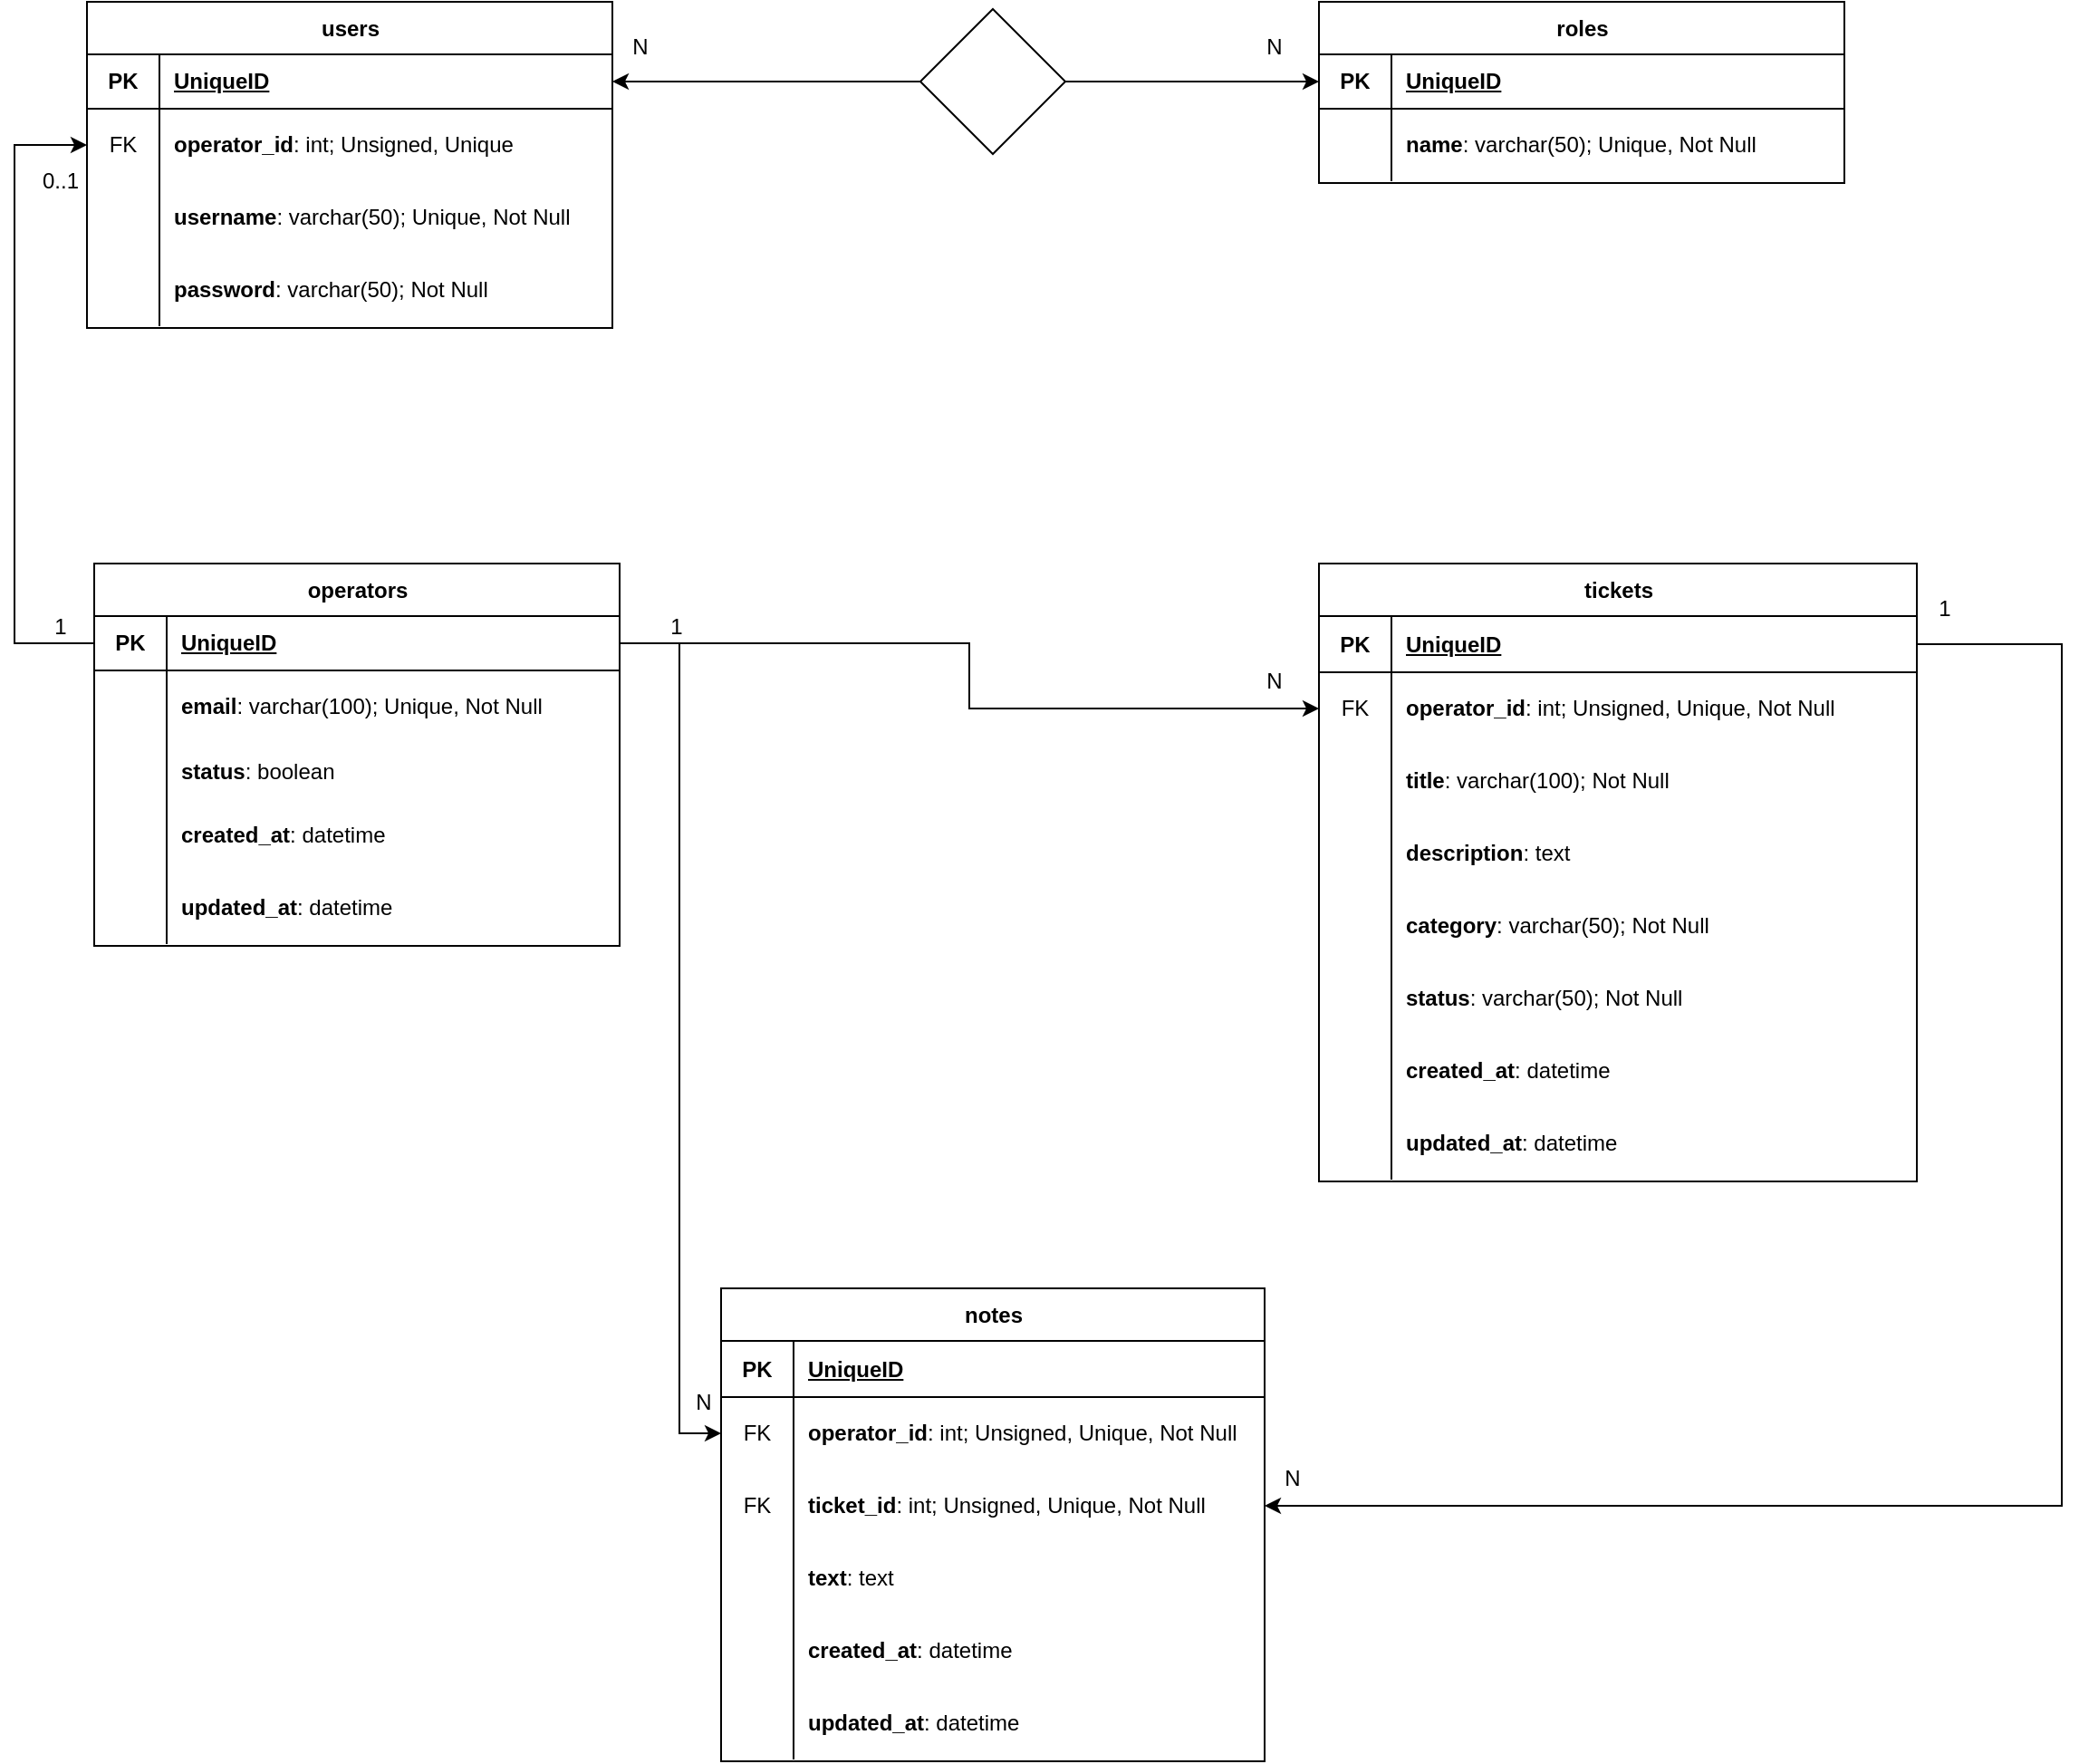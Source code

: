 <mxfile version="24.7.16">
  <diagram name="Pagina-1" id="aKcn8x8YRmhTOAxsy4Pp">
    <mxGraphModel dx="1290" dy="1691" grid="1" gridSize="10" guides="1" tooltips="1" connect="1" arrows="1" fold="1" page="1" pageScale="1" pageWidth="827" pageHeight="1169" math="0" shadow="0">
      <root>
        <mxCell id="0" />
        <mxCell id="1" parent="0" />
        <mxCell id="Iv4Y6c-sv0pPElinfw1h-1" value="operators" style="shape=table;startSize=29;container=1;collapsible=1;childLayout=tableLayout;fixedRows=1;rowLines=0;fontStyle=1;align=center;resizeLast=1;html=1;" parent="1" vertex="1">
          <mxGeometry x="124" y="160" width="290" height="211" as="geometry">
            <mxRectangle x="124" y="160" width="90" height="30" as="alternateBounds" />
          </mxGeometry>
        </mxCell>
        <mxCell id="Iv4Y6c-sv0pPElinfw1h-2" value="" style="shape=tableRow;horizontal=0;startSize=0;swimlaneHead=0;swimlaneBody=0;fillColor=none;collapsible=0;dropTarget=0;points=[[0,0.5],[1,0.5]];portConstraint=eastwest;top=0;left=0;right=0;bottom=1;" parent="Iv4Y6c-sv0pPElinfw1h-1" vertex="1">
          <mxGeometry y="29" width="290" height="30" as="geometry" />
        </mxCell>
        <mxCell id="Iv4Y6c-sv0pPElinfw1h-3" value="PK" style="shape=partialRectangle;connectable=0;fillColor=none;top=0;left=0;bottom=0;right=0;fontStyle=1;overflow=hidden;whiteSpace=wrap;html=1;" parent="Iv4Y6c-sv0pPElinfw1h-2" vertex="1">
          <mxGeometry width="40" height="30" as="geometry">
            <mxRectangle width="40" height="30" as="alternateBounds" />
          </mxGeometry>
        </mxCell>
        <mxCell id="Iv4Y6c-sv0pPElinfw1h-4" value="UniqueID" style="shape=partialRectangle;connectable=0;fillColor=none;top=0;left=0;bottom=0;right=0;align=left;spacingLeft=6;fontStyle=5;overflow=hidden;whiteSpace=wrap;html=1;" parent="Iv4Y6c-sv0pPElinfw1h-2" vertex="1">
          <mxGeometry x="40" width="250" height="30" as="geometry">
            <mxRectangle width="250" height="30" as="alternateBounds" />
          </mxGeometry>
        </mxCell>
        <mxCell id="Iv4Y6c-sv0pPElinfw1h-11" value="" style="shape=tableRow;horizontal=0;startSize=0;swimlaneHead=0;swimlaneBody=0;fillColor=none;collapsible=0;dropTarget=0;points=[[0,0.5],[1,0.5]];portConstraint=eastwest;top=0;left=0;right=0;bottom=0;" parent="Iv4Y6c-sv0pPElinfw1h-1" vertex="1">
          <mxGeometry y="59" width="290" height="40" as="geometry" />
        </mxCell>
        <mxCell id="Iv4Y6c-sv0pPElinfw1h-12" value="" style="shape=partialRectangle;connectable=0;fillColor=none;top=0;left=0;bottom=0;right=0;editable=1;overflow=hidden;whiteSpace=wrap;html=1;" parent="Iv4Y6c-sv0pPElinfw1h-11" vertex="1">
          <mxGeometry width="40" height="40" as="geometry">
            <mxRectangle width="40" height="40" as="alternateBounds" />
          </mxGeometry>
        </mxCell>
        <mxCell id="Iv4Y6c-sv0pPElinfw1h-13" value="&lt;b&gt;email&lt;/b&gt;: varchar(100); Unique, Not Null&amp;nbsp; &amp;nbsp;" style="shape=partialRectangle;connectable=0;fillColor=none;top=0;left=0;bottom=0;right=0;align=left;spacingLeft=6;overflow=hidden;whiteSpace=wrap;html=1;" parent="Iv4Y6c-sv0pPElinfw1h-11" vertex="1">
          <mxGeometry x="40" width="250" height="40" as="geometry">
            <mxRectangle width="250" height="40" as="alternateBounds" />
          </mxGeometry>
        </mxCell>
        <mxCell id="Iv4Y6c-sv0pPElinfw1h-14" value="" style="shape=tableRow;horizontal=0;startSize=0;swimlaneHead=0;swimlaneBody=0;fillColor=none;collapsible=0;dropTarget=0;points=[[0,0.5],[1,0.5]];portConstraint=eastwest;top=0;left=0;right=0;bottom=0;" parent="Iv4Y6c-sv0pPElinfw1h-1" vertex="1">
          <mxGeometry y="99" width="290" height="31" as="geometry" />
        </mxCell>
        <mxCell id="Iv4Y6c-sv0pPElinfw1h-15" value="" style="shape=partialRectangle;connectable=0;fillColor=none;top=0;left=0;bottom=0;right=0;editable=1;overflow=hidden;whiteSpace=wrap;html=1;" parent="Iv4Y6c-sv0pPElinfw1h-14" vertex="1">
          <mxGeometry width="40" height="31" as="geometry">
            <mxRectangle width="40" height="31" as="alternateBounds" />
          </mxGeometry>
        </mxCell>
        <mxCell id="Iv4Y6c-sv0pPElinfw1h-16" value="&lt;b&gt;status&lt;/b&gt;:&lt;b&gt;&amp;nbsp;&lt;/b&gt;boolean" style="shape=partialRectangle;connectable=0;fillColor=none;top=0;left=0;bottom=0;right=0;align=left;spacingLeft=6;overflow=hidden;whiteSpace=wrap;html=1;" parent="Iv4Y6c-sv0pPElinfw1h-14" vertex="1">
          <mxGeometry x="40" width="250" height="31" as="geometry">
            <mxRectangle width="250" height="31" as="alternateBounds" />
          </mxGeometry>
        </mxCell>
        <mxCell id="Iv4Y6c-sv0pPElinfw1h-17" value="" style="shape=tableRow;horizontal=0;startSize=0;swimlaneHead=0;swimlaneBody=0;fillColor=none;collapsible=0;dropTarget=0;points=[[0,0.5],[1,0.5]];portConstraint=eastwest;top=0;left=0;right=0;bottom=0;" parent="Iv4Y6c-sv0pPElinfw1h-1" vertex="1">
          <mxGeometry y="130" width="290" height="40" as="geometry" />
        </mxCell>
        <mxCell id="Iv4Y6c-sv0pPElinfw1h-18" value="" style="shape=partialRectangle;connectable=0;fillColor=none;top=0;left=0;bottom=0;right=0;editable=1;overflow=hidden;whiteSpace=wrap;html=1;" parent="Iv4Y6c-sv0pPElinfw1h-17" vertex="1">
          <mxGeometry width="40" height="40" as="geometry">
            <mxRectangle width="40" height="40" as="alternateBounds" />
          </mxGeometry>
        </mxCell>
        <mxCell id="Iv4Y6c-sv0pPElinfw1h-19" value="&lt;b&gt;created_at&lt;/b&gt;: datetime&amp;nbsp;&amp;nbsp;" style="shape=partialRectangle;connectable=0;fillColor=none;top=0;left=0;bottom=0;right=0;align=left;spacingLeft=6;overflow=hidden;whiteSpace=wrap;html=1;" parent="Iv4Y6c-sv0pPElinfw1h-17" vertex="1">
          <mxGeometry x="40" width="250" height="40" as="geometry">
            <mxRectangle width="250" height="40" as="alternateBounds" />
          </mxGeometry>
        </mxCell>
        <mxCell id="Iv4Y6c-sv0pPElinfw1h-20" value="" style="shape=tableRow;horizontal=0;startSize=0;swimlaneHead=0;swimlaneBody=0;fillColor=none;collapsible=0;dropTarget=0;points=[[0,0.5],[1,0.5]];portConstraint=eastwest;top=0;left=0;right=0;bottom=0;" parent="Iv4Y6c-sv0pPElinfw1h-1" vertex="1">
          <mxGeometry y="170" width="290" height="40" as="geometry" />
        </mxCell>
        <mxCell id="Iv4Y6c-sv0pPElinfw1h-21" value="" style="shape=partialRectangle;connectable=0;fillColor=none;top=0;left=0;bottom=0;right=0;editable=1;overflow=hidden;whiteSpace=wrap;html=1;" parent="Iv4Y6c-sv0pPElinfw1h-20" vertex="1">
          <mxGeometry width="40" height="40" as="geometry">
            <mxRectangle width="40" height="40" as="alternateBounds" />
          </mxGeometry>
        </mxCell>
        <mxCell id="Iv4Y6c-sv0pPElinfw1h-22" value="&lt;b&gt;updated_at&lt;/b&gt;: datetime&amp;nbsp; &amp;nbsp;" style="shape=partialRectangle;connectable=0;fillColor=none;top=0;left=0;bottom=0;right=0;align=left;spacingLeft=6;overflow=hidden;whiteSpace=wrap;html=1;" parent="Iv4Y6c-sv0pPElinfw1h-20" vertex="1">
          <mxGeometry x="40" width="250" height="40" as="geometry">
            <mxRectangle width="250" height="40" as="alternateBounds" />
          </mxGeometry>
        </mxCell>
        <mxCell id="Iv4Y6c-sv0pPElinfw1h-23" value="tickets" style="shape=table;startSize=29;container=1;collapsible=1;childLayout=tableLayout;fixedRows=1;rowLines=0;fontStyle=1;align=center;resizeLast=1;html=1;" parent="1" vertex="1">
          <mxGeometry x="800" y="160" width="330" height="341" as="geometry">
            <mxRectangle x="800" y="160" width="70" height="30" as="alternateBounds" />
          </mxGeometry>
        </mxCell>
        <mxCell id="Iv4Y6c-sv0pPElinfw1h-24" value="" style="shape=tableRow;horizontal=0;startSize=0;swimlaneHead=0;swimlaneBody=0;fillColor=none;collapsible=0;dropTarget=0;points=[[0,0.5],[1,0.5]];portConstraint=eastwest;top=0;left=0;right=0;bottom=1;" parent="Iv4Y6c-sv0pPElinfw1h-23" vertex="1">
          <mxGeometry y="29" width="330" height="31" as="geometry" />
        </mxCell>
        <mxCell id="Iv4Y6c-sv0pPElinfw1h-25" value="PK" style="shape=partialRectangle;connectable=0;fillColor=none;top=0;left=0;bottom=0;right=0;fontStyle=1;overflow=hidden;whiteSpace=wrap;html=1;" parent="Iv4Y6c-sv0pPElinfw1h-24" vertex="1">
          <mxGeometry width="40" height="31" as="geometry">
            <mxRectangle width="40" height="31" as="alternateBounds" />
          </mxGeometry>
        </mxCell>
        <mxCell id="Iv4Y6c-sv0pPElinfw1h-26" value="UniqueID" style="shape=partialRectangle;connectable=0;fillColor=none;top=0;left=0;bottom=0;right=0;align=left;spacingLeft=6;fontStyle=5;overflow=hidden;whiteSpace=wrap;html=1;" parent="Iv4Y6c-sv0pPElinfw1h-24" vertex="1">
          <mxGeometry x="40" width="290" height="31" as="geometry">
            <mxRectangle width="290" height="31" as="alternateBounds" />
          </mxGeometry>
        </mxCell>
        <mxCell id="Iv4Y6c-sv0pPElinfw1h-27" value="" style="shape=tableRow;horizontal=0;startSize=0;swimlaneHead=0;swimlaneBody=0;fillColor=none;collapsible=0;dropTarget=0;points=[[0,0.5],[1,0.5]];portConstraint=eastwest;top=0;left=0;right=0;bottom=0;" parent="Iv4Y6c-sv0pPElinfw1h-23" vertex="1">
          <mxGeometry y="60" width="330" height="40" as="geometry" />
        </mxCell>
        <mxCell id="Iv4Y6c-sv0pPElinfw1h-28" value="FK" style="shape=partialRectangle;connectable=0;fillColor=none;top=0;left=0;bottom=0;right=0;editable=1;overflow=hidden;whiteSpace=wrap;html=1;" parent="Iv4Y6c-sv0pPElinfw1h-27" vertex="1">
          <mxGeometry width="40" height="40" as="geometry">
            <mxRectangle width="40" height="40" as="alternateBounds" />
          </mxGeometry>
        </mxCell>
        <mxCell id="Iv4Y6c-sv0pPElinfw1h-29" value="&lt;b&gt;operator_id&lt;/b&gt;: int; Unsigned, Unique, Not Null&lt;b&gt;&amp;nbsp;&lt;/b&gt;" style="shape=partialRectangle;connectable=0;fillColor=none;top=0;left=0;bottom=0;right=0;align=left;spacingLeft=6;overflow=hidden;whiteSpace=wrap;html=1;" parent="Iv4Y6c-sv0pPElinfw1h-27" vertex="1">
          <mxGeometry x="40" width="290" height="40" as="geometry">
            <mxRectangle width="290" height="40" as="alternateBounds" />
          </mxGeometry>
        </mxCell>
        <mxCell id="Iv4Y6c-sv0pPElinfw1h-30" value="" style="shape=tableRow;horizontal=0;startSize=0;swimlaneHead=0;swimlaneBody=0;fillColor=none;collapsible=0;dropTarget=0;points=[[0,0.5],[1,0.5]];portConstraint=eastwest;top=0;left=0;right=0;bottom=0;" parent="Iv4Y6c-sv0pPElinfw1h-23" vertex="1">
          <mxGeometry y="100" width="330" height="40" as="geometry" />
        </mxCell>
        <mxCell id="Iv4Y6c-sv0pPElinfw1h-31" value="" style="shape=partialRectangle;connectable=0;fillColor=none;top=0;left=0;bottom=0;right=0;editable=1;overflow=hidden;whiteSpace=wrap;html=1;" parent="Iv4Y6c-sv0pPElinfw1h-30" vertex="1">
          <mxGeometry width="40" height="40" as="geometry">
            <mxRectangle width="40" height="40" as="alternateBounds" />
          </mxGeometry>
        </mxCell>
        <mxCell id="Iv4Y6c-sv0pPElinfw1h-32" value="&lt;b&gt;title&lt;/b&gt;: varchar(100); Not Null&amp;nbsp; &amp;nbsp;" style="shape=partialRectangle;connectable=0;fillColor=none;top=0;left=0;bottom=0;right=0;align=left;spacingLeft=6;overflow=hidden;whiteSpace=wrap;html=1;" parent="Iv4Y6c-sv0pPElinfw1h-30" vertex="1">
          <mxGeometry x="40" width="290" height="40" as="geometry">
            <mxRectangle width="290" height="40" as="alternateBounds" />
          </mxGeometry>
        </mxCell>
        <mxCell id="Iv4Y6c-sv0pPElinfw1h-33" value="" style="shape=tableRow;horizontal=0;startSize=0;swimlaneHead=0;swimlaneBody=0;fillColor=none;collapsible=0;dropTarget=0;points=[[0,0.5],[1,0.5]];portConstraint=eastwest;top=0;left=0;right=0;bottom=0;" parent="Iv4Y6c-sv0pPElinfw1h-23" vertex="1">
          <mxGeometry y="140" width="330" height="40" as="geometry" />
        </mxCell>
        <mxCell id="Iv4Y6c-sv0pPElinfw1h-34" value="" style="shape=partialRectangle;connectable=0;fillColor=none;top=0;left=0;bottom=0;right=0;editable=1;overflow=hidden;whiteSpace=wrap;html=1;" parent="Iv4Y6c-sv0pPElinfw1h-33" vertex="1">
          <mxGeometry width="40" height="40" as="geometry">
            <mxRectangle width="40" height="40" as="alternateBounds" />
          </mxGeometry>
        </mxCell>
        <mxCell id="Iv4Y6c-sv0pPElinfw1h-35" value="&lt;b&gt;description&lt;/b&gt;: text&amp;nbsp; &amp;nbsp;" style="shape=partialRectangle;connectable=0;fillColor=none;top=0;left=0;bottom=0;right=0;align=left;spacingLeft=6;overflow=hidden;whiteSpace=wrap;html=1;" parent="Iv4Y6c-sv0pPElinfw1h-33" vertex="1">
          <mxGeometry x="40" width="290" height="40" as="geometry">
            <mxRectangle width="290" height="40" as="alternateBounds" />
          </mxGeometry>
        </mxCell>
        <mxCell id="dPApMcSVimy8-bqEIBp_-1" value="" style="shape=tableRow;horizontal=0;startSize=0;swimlaneHead=0;swimlaneBody=0;fillColor=none;collapsible=0;dropTarget=0;points=[[0,0.5],[1,0.5]];portConstraint=eastwest;top=0;left=0;right=0;bottom=0;" vertex="1" parent="Iv4Y6c-sv0pPElinfw1h-23">
          <mxGeometry y="180" width="330" height="40" as="geometry" />
        </mxCell>
        <mxCell id="dPApMcSVimy8-bqEIBp_-2" value="" style="shape=partialRectangle;connectable=0;fillColor=none;top=0;left=0;bottom=0;right=0;editable=1;overflow=hidden;whiteSpace=wrap;html=1;" vertex="1" parent="dPApMcSVimy8-bqEIBp_-1">
          <mxGeometry width="40" height="40" as="geometry">
            <mxRectangle width="40" height="40" as="alternateBounds" />
          </mxGeometry>
        </mxCell>
        <mxCell id="dPApMcSVimy8-bqEIBp_-3" value="&lt;b&gt;category&lt;/b&gt;: varchar(50); Not Null" style="shape=partialRectangle;connectable=0;fillColor=none;top=0;left=0;bottom=0;right=0;align=left;spacingLeft=6;overflow=hidden;whiteSpace=wrap;html=1;" vertex="1" parent="dPApMcSVimy8-bqEIBp_-1">
          <mxGeometry x="40" width="290" height="40" as="geometry">
            <mxRectangle width="290" height="40" as="alternateBounds" />
          </mxGeometry>
        </mxCell>
        <mxCell id="Iv4Y6c-sv0pPElinfw1h-36" value="" style="shape=tableRow;horizontal=0;startSize=0;swimlaneHead=0;swimlaneBody=0;fillColor=none;collapsible=0;dropTarget=0;points=[[0,0.5],[1,0.5]];portConstraint=eastwest;top=0;left=0;right=0;bottom=0;" parent="Iv4Y6c-sv0pPElinfw1h-23" vertex="1">
          <mxGeometry y="220" width="330" height="40" as="geometry" />
        </mxCell>
        <mxCell id="Iv4Y6c-sv0pPElinfw1h-37" value="" style="shape=partialRectangle;connectable=0;fillColor=none;top=0;left=0;bottom=0;right=0;editable=1;overflow=hidden;whiteSpace=wrap;html=1;" parent="Iv4Y6c-sv0pPElinfw1h-36" vertex="1">
          <mxGeometry width="40" height="40" as="geometry">
            <mxRectangle width="40" height="40" as="alternateBounds" />
          </mxGeometry>
        </mxCell>
        <mxCell id="Iv4Y6c-sv0pPElinfw1h-38" value="&lt;b&gt;status&lt;/b&gt;: varchar(50); Not Null&lt;b&gt;&amp;nbsp;&lt;/b&gt;" style="shape=partialRectangle;connectable=0;fillColor=none;top=0;left=0;bottom=0;right=0;align=left;spacingLeft=6;overflow=hidden;whiteSpace=wrap;html=1;" parent="Iv4Y6c-sv0pPElinfw1h-36" vertex="1">
          <mxGeometry x="40" width="290" height="40" as="geometry">
            <mxRectangle width="290" height="40" as="alternateBounds" />
          </mxGeometry>
        </mxCell>
        <mxCell id="Iv4Y6c-sv0pPElinfw1h-39" value="" style="shape=tableRow;horizontal=0;startSize=0;swimlaneHead=0;swimlaneBody=0;fillColor=none;collapsible=0;dropTarget=0;points=[[0,0.5],[1,0.5]];portConstraint=eastwest;top=0;left=0;right=0;bottom=0;" parent="Iv4Y6c-sv0pPElinfw1h-23" vertex="1">
          <mxGeometry y="260" width="330" height="40" as="geometry" />
        </mxCell>
        <mxCell id="Iv4Y6c-sv0pPElinfw1h-40" value="" style="shape=partialRectangle;connectable=0;fillColor=none;top=0;left=0;bottom=0;right=0;editable=1;overflow=hidden;whiteSpace=wrap;html=1;" parent="Iv4Y6c-sv0pPElinfw1h-39" vertex="1">
          <mxGeometry width="40" height="40" as="geometry">
            <mxRectangle width="40" height="40" as="alternateBounds" />
          </mxGeometry>
        </mxCell>
        <mxCell id="Iv4Y6c-sv0pPElinfw1h-41" value="&lt;b&gt;created_at&lt;/b&gt;: datetime&amp;nbsp;&amp;nbsp;" style="shape=partialRectangle;connectable=0;fillColor=none;top=0;left=0;bottom=0;right=0;align=left;spacingLeft=6;overflow=hidden;whiteSpace=wrap;html=1;" parent="Iv4Y6c-sv0pPElinfw1h-39" vertex="1">
          <mxGeometry x="40" width="290" height="40" as="geometry">
            <mxRectangle width="290" height="40" as="alternateBounds" />
          </mxGeometry>
        </mxCell>
        <mxCell id="Iv4Y6c-sv0pPElinfw1h-42" value="" style="shape=tableRow;horizontal=0;startSize=0;swimlaneHead=0;swimlaneBody=0;fillColor=none;collapsible=0;dropTarget=0;points=[[0,0.5],[1,0.5]];portConstraint=eastwest;top=0;left=0;right=0;bottom=0;" parent="Iv4Y6c-sv0pPElinfw1h-23" vertex="1">
          <mxGeometry y="300" width="330" height="40" as="geometry" />
        </mxCell>
        <mxCell id="Iv4Y6c-sv0pPElinfw1h-43" value="" style="shape=partialRectangle;connectable=0;fillColor=none;top=0;left=0;bottom=0;right=0;editable=1;overflow=hidden;whiteSpace=wrap;html=1;" parent="Iv4Y6c-sv0pPElinfw1h-42" vertex="1">
          <mxGeometry width="40" height="40" as="geometry">
            <mxRectangle width="40" height="40" as="alternateBounds" />
          </mxGeometry>
        </mxCell>
        <mxCell id="Iv4Y6c-sv0pPElinfw1h-44" value="&lt;b&gt;updated_at&lt;/b&gt;: datetime&amp;nbsp; &amp;nbsp;" style="shape=partialRectangle;connectable=0;fillColor=none;top=0;left=0;bottom=0;right=0;align=left;spacingLeft=6;overflow=hidden;whiteSpace=wrap;html=1;" parent="Iv4Y6c-sv0pPElinfw1h-42" vertex="1">
          <mxGeometry x="40" width="290" height="40" as="geometry">
            <mxRectangle width="290" height="40" as="alternateBounds" />
          </mxGeometry>
        </mxCell>
        <mxCell id="Iv4Y6c-sv0pPElinfw1h-48" style="edgeStyle=orthogonalEdgeStyle;rounded=0;orthogonalLoop=1;jettySize=auto;html=1;exitX=1;exitY=0.5;exitDx=0;exitDy=0;entryX=0;entryY=0.5;entryDx=0;entryDy=0;" parent="1" source="Iv4Y6c-sv0pPElinfw1h-2" target="Iv4Y6c-sv0pPElinfw1h-27" edge="1">
          <mxGeometry relative="1" as="geometry" />
        </mxCell>
        <mxCell id="Iv4Y6c-sv0pPElinfw1h-49" value="1" style="text;html=1;align=center;verticalAlign=middle;resizable=0;points=[];autosize=1;strokeColor=none;fillColor=none;" parent="1" vertex="1">
          <mxGeometry x="430" y="180" width="30" height="30" as="geometry" />
        </mxCell>
        <mxCell id="Iv4Y6c-sv0pPElinfw1h-50" value="N" style="text;html=1;align=center;verticalAlign=middle;resizable=0;points=[];autosize=1;strokeColor=none;fillColor=none;" parent="1" vertex="1">
          <mxGeometry x="760" y="210" width="30" height="30" as="geometry" />
        </mxCell>
        <mxCell id="Iv4Y6c-sv0pPElinfw1h-51" value="notes" style="shape=table;startSize=29;container=1;collapsible=1;childLayout=tableLayout;fixedRows=1;rowLines=0;fontStyle=1;align=center;resizeLast=1;html=1;" parent="1" vertex="1">
          <mxGeometry x="470" y="560" width="300" height="261" as="geometry">
            <mxRectangle x="470" y="560" width="70" height="30" as="alternateBounds" />
          </mxGeometry>
        </mxCell>
        <mxCell id="Iv4Y6c-sv0pPElinfw1h-52" value="" style="shape=tableRow;horizontal=0;startSize=0;swimlaneHead=0;swimlaneBody=0;fillColor=none;collapsible=0;dropTarget=0;points=[[0,0.5],[1,0.5]];portConstraint=eastwest;top=0;left=0;right=0;bottom=1;" parent="Iv4Y6c-sv0pPElinfw1h-51" vertex="1">
          <mxGeometry y="29" width="300" height="31" as="geometry" />
        </mxCell>
        <mxCell id="Iv4Y6c-sv0pPElinfw1h-53" value="PK" style="shape=partialRectangle;connectable=0;fillColor=none;top=0;left=0;bottom=0;right=0;fontStyle=1;overflow=hidden;whiteSpace=wrap;html=1;" parent="Iv4Y6c-sv0pPElinfw1h-52" vertex="1">
          <mxGeometry width="40" height="31" as="geometry">
            <mxRectangle width="40" height="31" as="alternateBounds" />
          </mxGeometry>
        </mxCell>
        <mxCell id="Iv4Y6c-sv0pPElinfw1h-54" value="UniqueID" style="shape=partialRectangle;connectable=0;fillColor=none;top=0;left=0;bottom=0;right=0;align=left;spacingLeft=6;fontStyle=5;overflow=hidden;whiteSpace=wrap;html=1;" parent="Iv4Y6c-sv0pPElinfw1h-52" vertex="1">
          <mxGeometry x="40" width="260" height="31" as="geometry">
            <mxRectangle width="260" height="31" as="alternateBounds" />
          </mxGeometry>
        </mxCell>
        <mxCell id="Iv4Y6c-sv0pPElinfw1h-55" value="" style="shape=tableRow;horizontal=0;startSize=0;swimlaneHead=0;swimlaneBody=0;fillColor=none;collapsible=0;dropTarget=0;points=[[0,0.5],[1,0.5]];portConstraint=eastwest;top=0;left=0;right=0;bottom=0;" parent="Iv4Y6c-sv0pPElinfw1h-51" vertex="1">
          <mxGeometry y="60" width="300" height="40" as="geometry" />
        </mxCell>
        <mxCell id="Iv4Y6c-sv0pPElinfw1h-56" value="FK" style="shape=partialRectangle;connectable=0;fillColor=none;top=0;left=0;bottom=0;right=0;editable=1;overflow=hidden;whiteSpace=wrap;html=1;" parent="Iv4Y6c-sv0pPElinfw1h-55" vertex="1">
          <mxGeometry width="40" height="40" as="geometry">
            <mxRectangle width="40" height="40" as="alternateBounds" />
          </mxGeometry>
        </mxCell>
        <mxCell id="Iv4Y6c-sv0pPElinfw1h-57" value="&lt;b&gt;operator_id&lt;/b&gt;: int; Unsigned, Unique, Not Null&lt;b&gt;&amp;nbsp;&lt;/b&gt;" style="shape=partialRectangle;connectable=0;fillColor=none;top=0;left=0;bottom=0;right=0;align=left;spacingLeft=6;overflow=hidden;whiteSpace=wrap;html=1;" parent="Iv4Y6c-sv0pPElinfw1h-55" vertex="1">
          <mxGeometry x="40" width="260" height="40" as="geometry">
            <mxRectangle width="260" height="40" as="alternateBounds" />
          </mxGeometry>
        </mxCell>
        <mxCell id="dPApMcSVimy8-bqEIBp_-6" value="" style="shape=tableRow;horizontal=0;startSize=0;swimlaneHead=0;swimlaneBody=0;fillColor=none;collapsible=0;dropTarget=0;points=[[0,0.5],[1,0.5]];portConstraint=eastwest;top=0;left=0;right=0;bottom=0;" vertex="1" parent="Iv4Y6c-sv0pPElinfw1h-51">
          <mxGeometry y="100" width="300" height="40" as="geometry" />
        </mxCell>
        <mxCell id="dPApMcSVimy8-bqEIBp_-7" value="FK" style="shape=partialRectangle;connectable=0;fillColor=none;top=0;left=0;bottom=0;right=0;editable=1;overflow=hidden;whiteSpace=wrap;html=1;" vertex="1" parent="dPApMcSVimy8-bqEIBp_-6">
          <mxGeometry width="40" height="40" as="geometry">
            <mxRectangle width="40" height="40" as="alternateBounds" />
          </mxGeometry>
        </mxCell>
        <mxCell id="dPApMcSVimy8-bqEIBp_-8" value="&lt;b&gt;ticket_id&lt;/b&gt;: int; Unsigned, Unique, Not Null&lt;b&gt;&amp;nbsp;&lt;/b&gt;" style="shape=partialRectangle;connectable=0;fillColor=none;top=0;left=0;bottom=0;right=0;align=left;spacingLeft=6;overflow=hidden;whiteSpace=wrap;html=1;" vertex="1" parent="dPApMcSVimy8-bqEIBp_-6">
          <mxGeometry x="40" width="260" height="40" as="geometry">
            <mxRectangle width="260" height="40" as="alternateBounds" />
          </mxGeometry>
        </mxCell>
        <mxCell id="Iv4Y6c-sv0pPElinfw1h-61" value="" style="shape=tableRow;horizontal=0;startSize=0;swimlaneHead=0;swimlaneBody=0;fillColor=none;collapsible=0;dropTarget=0;points=[[0,0.5],[1,0.5]];portConstraint=eastwest;top=0;left=0;right=0;bottom=0;" parent="Iv4Y6c-sv0pPElinfw1h-51" vertex="1">
          <mxGeometry y="140" width="300" height="40" as="geometry" />
        </mxCell>
        <mxCell id="Iv4Y6c-sv0pPElinfw1h-62" value="" style="shape=partialRectangle;connectable=0;fillColor=none;top=0;left=0;bottom=0;right=0;editable=1;overflow=hidden;whiteSpace=wrap;html=1;" parent="Iv4Y6c-sv0pPElinfw1h-61" vertex="1">
          <mxGeometry width="40" height="40" as="geometry">
            <mxRectangle width="40" height="40" as="alternateBounds" />
          </mxGeometry>
        </mxCell>
        <mxCell id="Iv4Y6c-sv0pPElinfw1h-63" value="&lt;b&gt;text&lt;/b&gt;: text&amp;nbsp; &amp;nbsp;" style="shape=partialRectangle;connectable=0;fillColor=none;top=0;left=0;bottom=0;right=0;align=left;spacingLeft=6;overflow=hidden;whiteSpace=wrap;html=1;" parent="Iv4Y6c-sv0pPElinfw1h-61" vertex="1">
          <mxGeometry x="40" width="260" height="40" as="geometry">
            <mxRectangle width="260" height="40" as="alternateBounds" />
          </mxGeometry>
        </mxCell>
        <mxCell id="Iv4Y6c-sv0pPElinfw1h-64" value="" style="shape=tableRow;horizontal=0;startSize=0;swimlaneHead=0;swimlaneBody=0;fillColor=none;collapsible=0;dropTarget=0;points=[[0,0.5],[1,0.5]];portConstraint=eastwest;top=0;left=0;right=0;bottom=0;" parent="Iv4Y6c-sv0pPElinfw1h-51" vertex="1">
          <mxGeometry y="180" width="300" height="40" as="geometry" />
        </mxCell>
        <mxCell id="Iv4Y6c-sv0pPElinfw1h-65" value="" style="shape=partialRectangle;connectable=0;fillColor=none;top=0;left=0;bottom=0;right=0;editable=1;overflow=hidden;whiteSpace=wrap;html=1;" parent="Iv4Y6c-sv0pPElinfw1h-64" vertex="1">
          <mxGeometry width="40" height="40" as="geometry">
            <mxRectangle width="40" height="40" as="alternateBounds" />
          </mxGeometry>
        </mxCell>
        <mxCell id="Iv4Y6c-sv0pPElinfw1h-66" value="&lt;b&gt;created_at&lt;/b&gt;: datetime&lt;b&gt;&amp;nbsp;&amp;nbsp;&lt;/b&gt;" style="shape=partialRectangle;connectable=0;fillColor=none;top=0;left=0;bottom=0;right=0;align=left;spacingLeft=6;overflow=hidden;whiteSpace=wrap;html=1;" parent="Iv4Y6c-sv0pPElinfw1h-64" vertex="1">
          <mxGeometry x="40" width="260" height="40" as="geometry">
            <mxRectangle width="260" height="40" as="alternateBounds" />
          </mxGeometry>
        </mxCell>
        <mxCell id="Iv4Y6c-sv0pPElinfw1h-67" value="" style="shape=tableRow;horizontal=0;startSize=0;swimlaneHead=0;swimlaneBody=0;fillColor=none;collapsible=0;dropTarget=0;points=[[0,0.5],[1,0.5]];portConstraint=eastwest;top=0;left=0;right=0;bottom=0;" parent="Iv4Y6c-sv0pPElinfw1h-51" vertex="1">
          <mxGeometry y="220" width="300" height="40" as="geometry" />
        </mxCell>
        <mxCell id="Iv4Y6c-sv0pPElinfw1h-68" value="" style="shape=partialRectangle;connectable=0;fillColor=none;top=0;left=0;bottom=0;right=0;editable=1;overflow=hidden;whiteSpace=wrap;html=1;" parent="Iv4Y6c-sv0pPElinfw1h-67" vertex="1">
          <mxGeometry width="40" height="40" as="geometry">
            <mxRectangle width="40" height="40" as="alternateBounds" />
          </mxGeometry>
        </mxCell>
        <mxCell id="Iv4Y6c-sv0pPElinfw1h-69" value="&lt;b&gt;updated_at&lt;/b&gt;: datetime&amp;nbsp;&amp;nbsp;" style="shape=partialRectangle;connectable=0;fillColor=none;top=0;left=0;bottom=0;right=0;align=left;spacingLeft=6;overflow=hidden;whiteSpace=wrap;html=1;" parent="Iv4Y6c-sv0pPElinfw1h-67" vertex="1">
          <mxGeometry x="40" width="260" height="40" as="geometry">
            <mxRectangle width="260" height="40" as="alternateBounds" />
          </mxGeometry>
        </mxCell>
        <mxCell id="Iv4Y6c-sv0pPElinfw1h-82" style="edgeStyle=orthogonalEdgeStyle;rounded=0;orthogonalLoop=1;jettySize=auto;html=1;entryX=0;entryY=0.5;entryDx=0;entryDy=0;" parent="1" source="Iv4Y6c-sv0pPElinfw1h-2" target="Iv4Y6c-sv0pPElinfw1h-55" edge="1">
          <mxGeometry relative="1" as="geometry">
            <Array as="points">
              <mxPoint x="447" y="204" />
              <mxPoint x="447" y="640" />
            </Array>
          </mxGeometry>
        </mxCell>
        <mxCell id="Iv4Y6c-sv0pPElinfw1h-85" value="N" style="text;html=1;align=center;verticalAlign=middle;resizable=0;points=[];autosize=1;strokeColor=none;fillColor=none;" parent="1" vertex="1">
          <mxGeometry x="445" y="608" width="30" height="30" as="geometry" />
        </mxCell>
        <mxCell id="Iv4Y6c-sv0pPElinfw1h-88" value="1" style="text;html=1;align=center;verticalAlign=middle;resizable=0;points=[];autosize=1;strokeColor=none;fillColor=none;" parent="1" vertex="1">
          <mxGeometry x="1130" y="170" width="30" height="30" as="geometry" />
        </mxCell>
        <mxCell id="Iv4Y6c-sv0pPElinfw1h-89" value="N" style="text;html=1;align=center;verticalAlign=middle;resizable=0;points=[];autosize=1;strokeColor=none;fillColor=none;" parent="1" vertex="1">
          <mxGeometry x="770" y="650" width="30" height="30" as="geometry" />
        </mxCell>
        <mxCell id="Iv4Y6c-sv0pPElinfw1h-90" value="users" style="shape=table;startSize=29;container=1;collapsible=1;childLayout=tableLayout;fixedRows=1;rowLines=0;fontStyle=1;align=center;resizeLast=1;html=1;" parent="1" vertex="1">
          <mxGeometry x="120" y="-150" width="290" height="180" as="geometry">
            <mxRectangle x="120" y="-150" width="70" height="30" as="alternateBounds" />
          </mxGeometry>
        </mxCell>
        <mxCell id="Iv4Y6c-sv0pPElinfw1h-91" value="" style="shape=tableRow;horizontal=0;startSize=0;swimlaneHead=0;swimlaneBody=0;fillColor=none;collapsible=0;dropTarget=0;points=[[0,0.5],[1,0.5]];portConstraint=eastwest;top=0;left=0;right=0;bottom=1;" parent="Iv4Y6c-sv0pPElinfw1h-90" vertex="1">
          <mxGeometry y="29" width="290" height="30" as="geometry" />
        </mxCell>
        <mxCell id="Iv4Y6c-sv0pPElinfw1h-92" value="PK" style="shape=partialRectangle;connectable=0;fillColor=none;top=0;left=0;bottom=0;right=0;fontStyle=1;overflow=hidden;whiteSpace=wrap;html=1;" parent="Iv4Y6c-sv0pPElinfw1h-91" vertex="1">
          <mxGeometry width="40" height="30" as="geometry">
            <mxRectangle width="40" height="30" as="alternateBounds" />
          </mxGeometry>
        </mxCell>
        <mxCell id="Iv4Y6c-sv0pPElinfw1h-93" value="UniqueID" style="shape=partialRectangle;connectable=0;fillColor=none;top=0;left=0;bottom=0;right=0;align=left;spacingLeft=6;fontStyle=5;overflow=hidden;whiteSpace=wrap;html=1;" parent="Iv4Y6c-sv0pPElinfw1h-91" vertex="1">
          <mxGeometry x="40" width="250" height="30" as="geometry">
            <mxRectangle width="250" height="30" as="alternateBounds" />
          </mxGeometry>
        </mxCell>
        <mxCell id="Iv4Y6c-sv0pPElinfw1h-163" value="" style="shape=tableRow;horizontal=0;startSize=0;swimlaneHead=0;swimlaneBody=0;fillColor=none;collapsible=0;dropTarget=0;points=[[0,0.5],[1,0.5]];portConstraint=eastwest;top=0;left=0;right=0;bottom=0;" parent="Iv4Y6c-sv0pPElinfw1h-90" vertex="1">
          <mxGeometry y="59" width="290" height="40" as="geometry" />
        </mxCell>
        <mxCell id="Iv4Y6c-sv0pPElinfw1h-164" value="FK" style="shape=partialRectangle;connectable=0;fillColor=none;top=0;left=0;bottom=0;right=0;editable=1;overflow=hidden;whiteSpace=wrap;html=1;" parent="Iv4Y6c-sv0pPElinfw1h-163" vertex="1">
          <mxGeometry width="40" height="40" as="geometry">
            <mxRectangle width="40" height="40" as="alternateBounds" />
          </mxGeometry>
        </mxCell>
        <mxCell id="Iv4Y6c-sv0pPElinfw1h-165" value="&lt;b&gt;operator_id&lt;/b&gt;: int; Unsigned, Unique" style="shape=partialRectangle;connectable=0;fillColor=none;top=0;left=0;bottom=0;right=0;align=left;spacingLeft=6;overflow=hidden;whiteSpace=wrap;html=1;" parent="Iv4Y6c-sv0pPElinfw1h-163" vertex="1">
          <mxGeometry x="40" width="250" height="40" as="geometry">
            <mxRectangle width="250" height="40" as="alternateBounds" />
          </mxGeometry>
        </mxCell>
        <mxCell id="Iv4Y6c-sv0pPElinfw1h-94" value="" style="shape=tableRow;horizontal=0;startSize=0;swimlaneHead=0;swimlaneBody=0;fillColor=none;collapsible=0;dropTarget=0;points=[[0,0.5],[1,0.5]];portConstraint=eastwest;top=0;left=0;right=0;bottom=0;" parent="Iv4Y6c-sv0pPElinfw1h-90" vertex="1">
          <mxGeometry y="99" width="290" height="40" as="geometry" />
        </mxCell>
        <mxCell id="Iv4Y6c-sv0pPElinfw1h-95" value="" style="shape=partialRectangle;connectable=0;fillColor=none;top=0;left=0;bottom=0;right=0;editable=1;overflow=hidden;whiteSpace=wrap;html=1;" parent="Iv4Y6c-sv0pPElinfw1h-94" vertex="1">
          <mxGeometry width="40" height="40" as="geometry">
            <mxRectangle width="40" height="40" as="alternateBounds" />
          </mxGeometry>
        </mxCell>
        <mxCell id="Iv4Y6c-sv0pPElinfw1h-96" value="&lt;b&gt;username&lt;/b&gt;: varchar(50); Unique, Not Null" style="shape=partialRectangle;connectable=0;fillColor=none;top=0;left=0;bottom=0;right=0;align=left;spacingLeft=6;overflow=hidden;whiteSpace=wrap;html=1;" parent="Iv4Y6c-sv0pPElinfw1h-94" vertex="1">
          <mxGeometry x="40" width="250" height="40" as="geometry">
            <mxRectangle width="250" height="40" as="alternateBounds" />
          </mxGeometry>
        </mxCell>
        <mxCell id="Iv4Y6c-sv0pPElinfw1h-97" value="" style="shape=tableRow;horizontal=0;startSize=0;swimlaneHead=0;swimlaneBody=0;fillColor=none;collapsible=0;dropTarget=0;points=[[0,0.5],[1,0.5]];portConstraint=eastwest;top=0;left=0;right=0;bottom=0;" parent="Iv4Y6c-sv0pPElinfw1h-90" vertex="1">
          <mxGeometry y="139" width="290" height="40" as="geometry" />
        </mxCell>
        <mxCell id="Iv4Y6c-sv0pPElinfw1h-98" value="" style="shape=partialRectangle;connectable=0;fillColor=none;top=0;left=0;bottom=0;right=0;editable=1;overflow=hidden;whiteSpace=wrap;html=1;" parent="Iv4Y6c-sv0pPElinfw1h-97" vertex="1">
          <mxGeometry width="40" height="40" as="geometry">
            <mxRectangle width="40" height="40" as="alternateBounds" />
          </mxGeometry>
        </mxCell>
        <mxCell id="Iv4Y6c-sv0pPElinfw1h-99" value="&lt;b&gt;password&lt;/b&gt;: varchar(50); Not Null&amp;nbsp; &amp;nbsp;" style="shape=partialRectangle;connectable=0;fillColor=none;top=0;left=0;bottom=0;right=0;align=left;spacingLeft=6;overflow=hidden;whiteSpace=wrap;html=1;" parent="Iv4Y6c-sv0pPElinfw1h-97" vertex="1">
          <mxGeometry x="40" width="250" height="40" as="geometry">
            <mxRectangle width="250" height="40" as="alternateBounds" />
          </mxGeometry>
        </mxCell>
        <mxCell id="Iv4Y6c-sv0pPElinfw1h-112" value="roles" style="shape=table;startSize=29;container=1;collapsible=1;childLayout=tableLayout;fixedRows=1;rowLines=0;fontStyle=1;align=center;resizeLast=1;html=1;" parent="1" vertex="1">
          <mxGeometry x="800" y="-150" width="290" height="100" as="geometry">
            <mxRectangle x="800" y="-150" width="70" height="30" as="alternateBounds" />
          </mxGeometry>
        </mxCell>
        <mxCell id="Iv4Y6c-sv0pPElinfw1h-113" value="" style="shape=tableRow;horizontal=0;startSize=0;swimlaneHead=0;swimlaneBody=0;fillColor=none;collapsible=0;dropTarget=0;points=[[0,0.5],[1,0.5]];portConstraint=eastwest;top=0;left=0;right=0;bottom=1;" parent="Iv4Y6c-sv0pPElinfw1h-112" vertex="1">
          <mxGeometry y="29" width="290" height="30" as="geometry" />
        </mxCell>
        <mxCell id="Iv4Y6c-sv0pPElinfw1h-114" value="PK" style="shape=partialRectangle;connectable=0;fillColor=none;top=0;left=0;bottom=0;right=0;fontStyle=1;overflow=hidden;whiteSpace=wrap;html=1;" parent="Iv4Y6c-sv0pPElinfw1h-113" vertex="1">
          <mxGeometry width="40" height="30" as="geometry">
            <mxRectangle width="40" height="30" as="alternateBounds" />
          </mxGeometry>
        </mxCell>
        <mxCell id="Iv4Y6c-sv0pPElinfw1h-115" value="UniqueID" style="shape=partialRectangle;connectable=0;fillColor=none;top=0;left=0;bottom=0;right=0;align=left;spacingLeft=6;fontStyle=5;overflow=hidden;whiteSpace=wrap;html=1;" parent="Iv4Y6c-sv0pPElinfw1h-113" vertex="1">
          <mxGeometry x="40" width="250" height="30" as="geometry">
            <mxRectangle width="250" height="30" as="alternateBounds" />
          </mxGeometry>
        </mxCell>
        <mxCell id="Iv4Y6c-sv0pPElinfw1h-116" value="" style="shape=tableRow;horizontal=0;startSize=0;swimlaneHead=0;swimlaneBody=0;fillColor=none;collapsible=0;dropTarget=0;points=[[0,0.5],[1,0.5]];portConstraint=eastwest;top=0;left=0;right=0;bottom=0;" parent="Iv4Y6c-sv0pPElinfw1h-112" vertex="1">
          <mxGeometry y="59" width="290" height="40" as="geometry" />
        </mxCell>
        <mxCell id="Iv4Y6c-sv0pPElinfw1h-117" value="" style="shape=partialRectangle;connectable=0;fillColor=none;top=0;left=0;bottom=0;right=0;editable=1;overflow=hidden;whiteSpace=wrap;html=1;" parent="Iv4Y6c-sv0pPElinfw1h-116" vertex="1">
          <mxGeometry width="40" height="40" as="geometry">
            <mxRectangle width="40" height="40" as="alternateBounds" />
          </mxGeometry>
        </mxCell>
        <mxCell id="Iv4Y6c-sv0pPElinfw1h-118" value="&lt;b&gt;name&lt;/b&gt;: varchar(50); Unique, Not Null&amp;nbsp; &amp;nbsp;" style="shape=partialRectangle;connectable=0;fillColor=none;top=0;left=0;bottom=0;right=0;align=left;spacingLeft=6;overflow=hidden;whiteSpace=wrap;html=1;" parent="Iv4Y6c-sv0pPElinfw1h-116" vertex="1">
          <mxGeometry x="40" width="250" height="40" as="geometry">
            <mxRectangle width="250" height="40" as="alternateBounds" />
          </mxGeometry>
        </mxCell>
        <mxCell id="Iv4Y6c-sv0pPElinfw1h-157" style="edgeStyle=orthogonalEdgeStyle;rounded=0;orthogonalLoop=1;jettySize=auto;html=1;entryX=1;entryY=0.5;entryDx=0;entryDy=0;" parent="1" source="Iv4Y6c-sv0pPElinfw1h-156" target="Iv4Y6c-sv0pPElinfw1h-91" edge="1">
          <mxGeometry relative="1" as="geometry" />
        </mxCell>
        <mxCell id="Iv4Y6c-sv0pPElinfw1h-158" style="edgeStyle=orthogonalEdgeStyle;rounded=0;orthogonalLoop=1;jettySize=auto;html=1;entryX=0;entryY=0.5;entryDx=0;entryDy=0;" parent="1" source="Iv4Y6c-sv0pPElinfw1h-156" target="Iv4Y6c-sv0pPElinfw1h-113" edge="1">
          <mxGeometry relative="1" as="geometry" />
        </mxCell>
        <mxCell id="Iv4Y6c-sv0pPElinfw1h-156" value="" style="rhombus;whiteSpace=wrap;html=1;" parent="1" vertex="1">
          <mxGeometry x="580" y="-146" width="80" height="80" as="geometry" />
        </mxCell>
        <mxCell id="Iv4Y6c-sv0pPElinfw1h-159" value="N" style="text;html=1;align=center;verticalAlign=middle;resizable=0;points=[];autosize=1;strokeColor=none;fillColor=none;" parent="1" vertex="1">
          <mxGeometry x="410" y="-140" width="30" height="30" as="geometry" />
        </mxCell>
        <mxCell id="Iv4Y6c-sv0pPElinfw1h-160" value="N" style="text;html=1;align=center;verticalAlign=middle;resizable=0;points=[];autosize=1;strokeColor=none;fillColor=none;" parent="1" vertex="1">
          <mxGeometry x="760" y="-140" width="30" height="30" as="geometry" />
        </mxCell>
        <mxCell id="Iv4Y6c-sv0pPElinfw1h-167" value="1" style="text;html=1;align=center;verticalAlign=middle;resizable=0;points=[];autosize=1;strokeColor=none;fillColor=none;" parent="1" vertex="1">
          <mxGeometry x="90" y="180" width="30" height="30" as="geometry" />
        </mxCell>
        <mxCell id="Iv4Y6c-sv0pPElinfw1h-169" style="edgeStyle=orthogonalEdgeStyle;rounded=0;orthogonalLoop=1;jettySize=auto;html=1;entryX=0;entryY=0.5;entryDx=0;entryDy=0;exitX=0;exitY=0.5;exitDx=0;exitDy=0;" parent="1" source="Iv4Y6c-sv0pPElinfw1h-2" target="Iv4Y6c-sv0pPElinfw1h-163" edge="1">
          <mxGeometry relative="1" as="geometry">
            <Array as="points">
              <mxPoint x="80" y="204" />
              <mxPoint x="80" y="-71" />
            </Array>
          </mxGeometry>
        </mxCell>
        <mxCell id="Iv4Y6c-sv0pPElinfw1h-170" value="0..1" style="text;html=1;align=center;verticalAlign=middle;resizable=0;points=[];autosize=1;strokeColor=none;fillColor=none;" parent="1" vertex="1">
          <mxGeometry x="85" y="-66" width="40" height="30" as="geometry" />
        </mxCell>
        <mxCell id="dPApMcSVimy8-bqEIBp_-9" style="edgeStyle=orthogonalEdgeStyle;rounded=0;orthogonalLoop=1;jettySize=auto;html=1;entryX=1;entryY=0.5;entryDx=0;entryDy=0;" edge="1" parent="1" source="Iv4Y6c-sv0pPElinfw1h-24" target="dPApMcSVimy8-bqEIBp_-6">
          <mxGeometry relative="1" as="geometry">
            <Array as="points">
              <mxPoint x="1210" y="205" />
              <mxPoint x="1210" y="680" />
            </Array>
          </mxGeometry>
        </mxCell>
      </root>
    </mxGraphModel>
  </diagram>
</mxfile>
